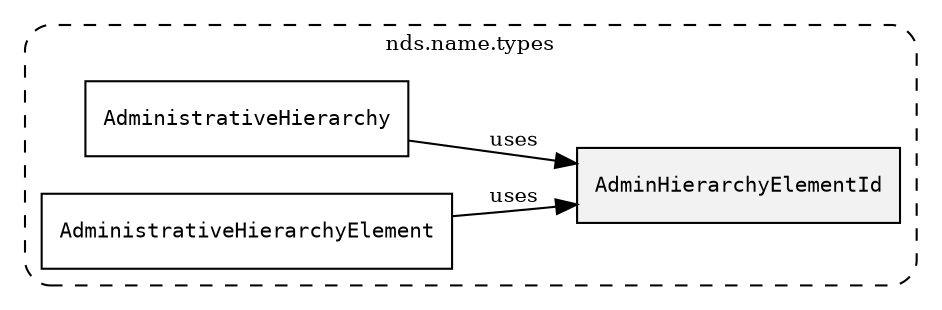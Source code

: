 /**
 * This dot file creates symbol collaboration diagram for AdminHierarchyElementId.
 */
digraph ZSERIO
{
    node [shape=box, fontsize=10];
    rankdir="LR";
    fontsize=10;
    tooltip="AdminHierarchyElementId collaboration diagram";

    subgraph "cluster_nds.name.types"
    {
        style="dashed, rounded";
        label="nds.name.types";
        tooltip="Package nds.name.types";
        href="../../../content/packages/nds.name.types.html#Package-nds-name-types";
        target="_parent";

        "AdminHierarchyElementId" [style="filled", fillcolor="#0000000D", target="_parent", label=<<font face="monospace"><table align="center" border="0" cellspacing="0" cellpadding="0"><tr><td href="../../../content/packages/nds.name.types.html#Subtype-AdminHierarchyElementId" title="Subtype defined in nds.name.types">AdminHierarchyElementId</td></tr></table></font>>];
        "AdministrativeHierarchy" [target="_parent", label=<<font face="monospace"><table align="center" border="0" cellspacing="0" cellpadding="0"><tr><td href="../../../content/packages/nds.name.types.html#Structure-AdministrativeHierarchy" title="Structure defined in nds.name.types">AdministrativeHierarchy</td></tr></table></font>>];
        "AdministrativeHierarchyElement" [target="_parent", label=<<font face="monospace"><table align="center" border="0" cellspacing="0" cellpadding="0"><tr><td href="../../../content/packages/nds.name.types.html#Structure-AdministrativeHierarchyElement" title="Structure defined in nds.name.types">AdministrativeHierarchyElement</td></tr></table></font>>];
    }

    "AdministrativeHierarchy" -> "AdminHierarchyElementId" [label="uses", fontsize=10];
    "AdministrativeHierarchyElement" -> "AdminHierarchyElementId" [label="uses", fontsize=10];
}

